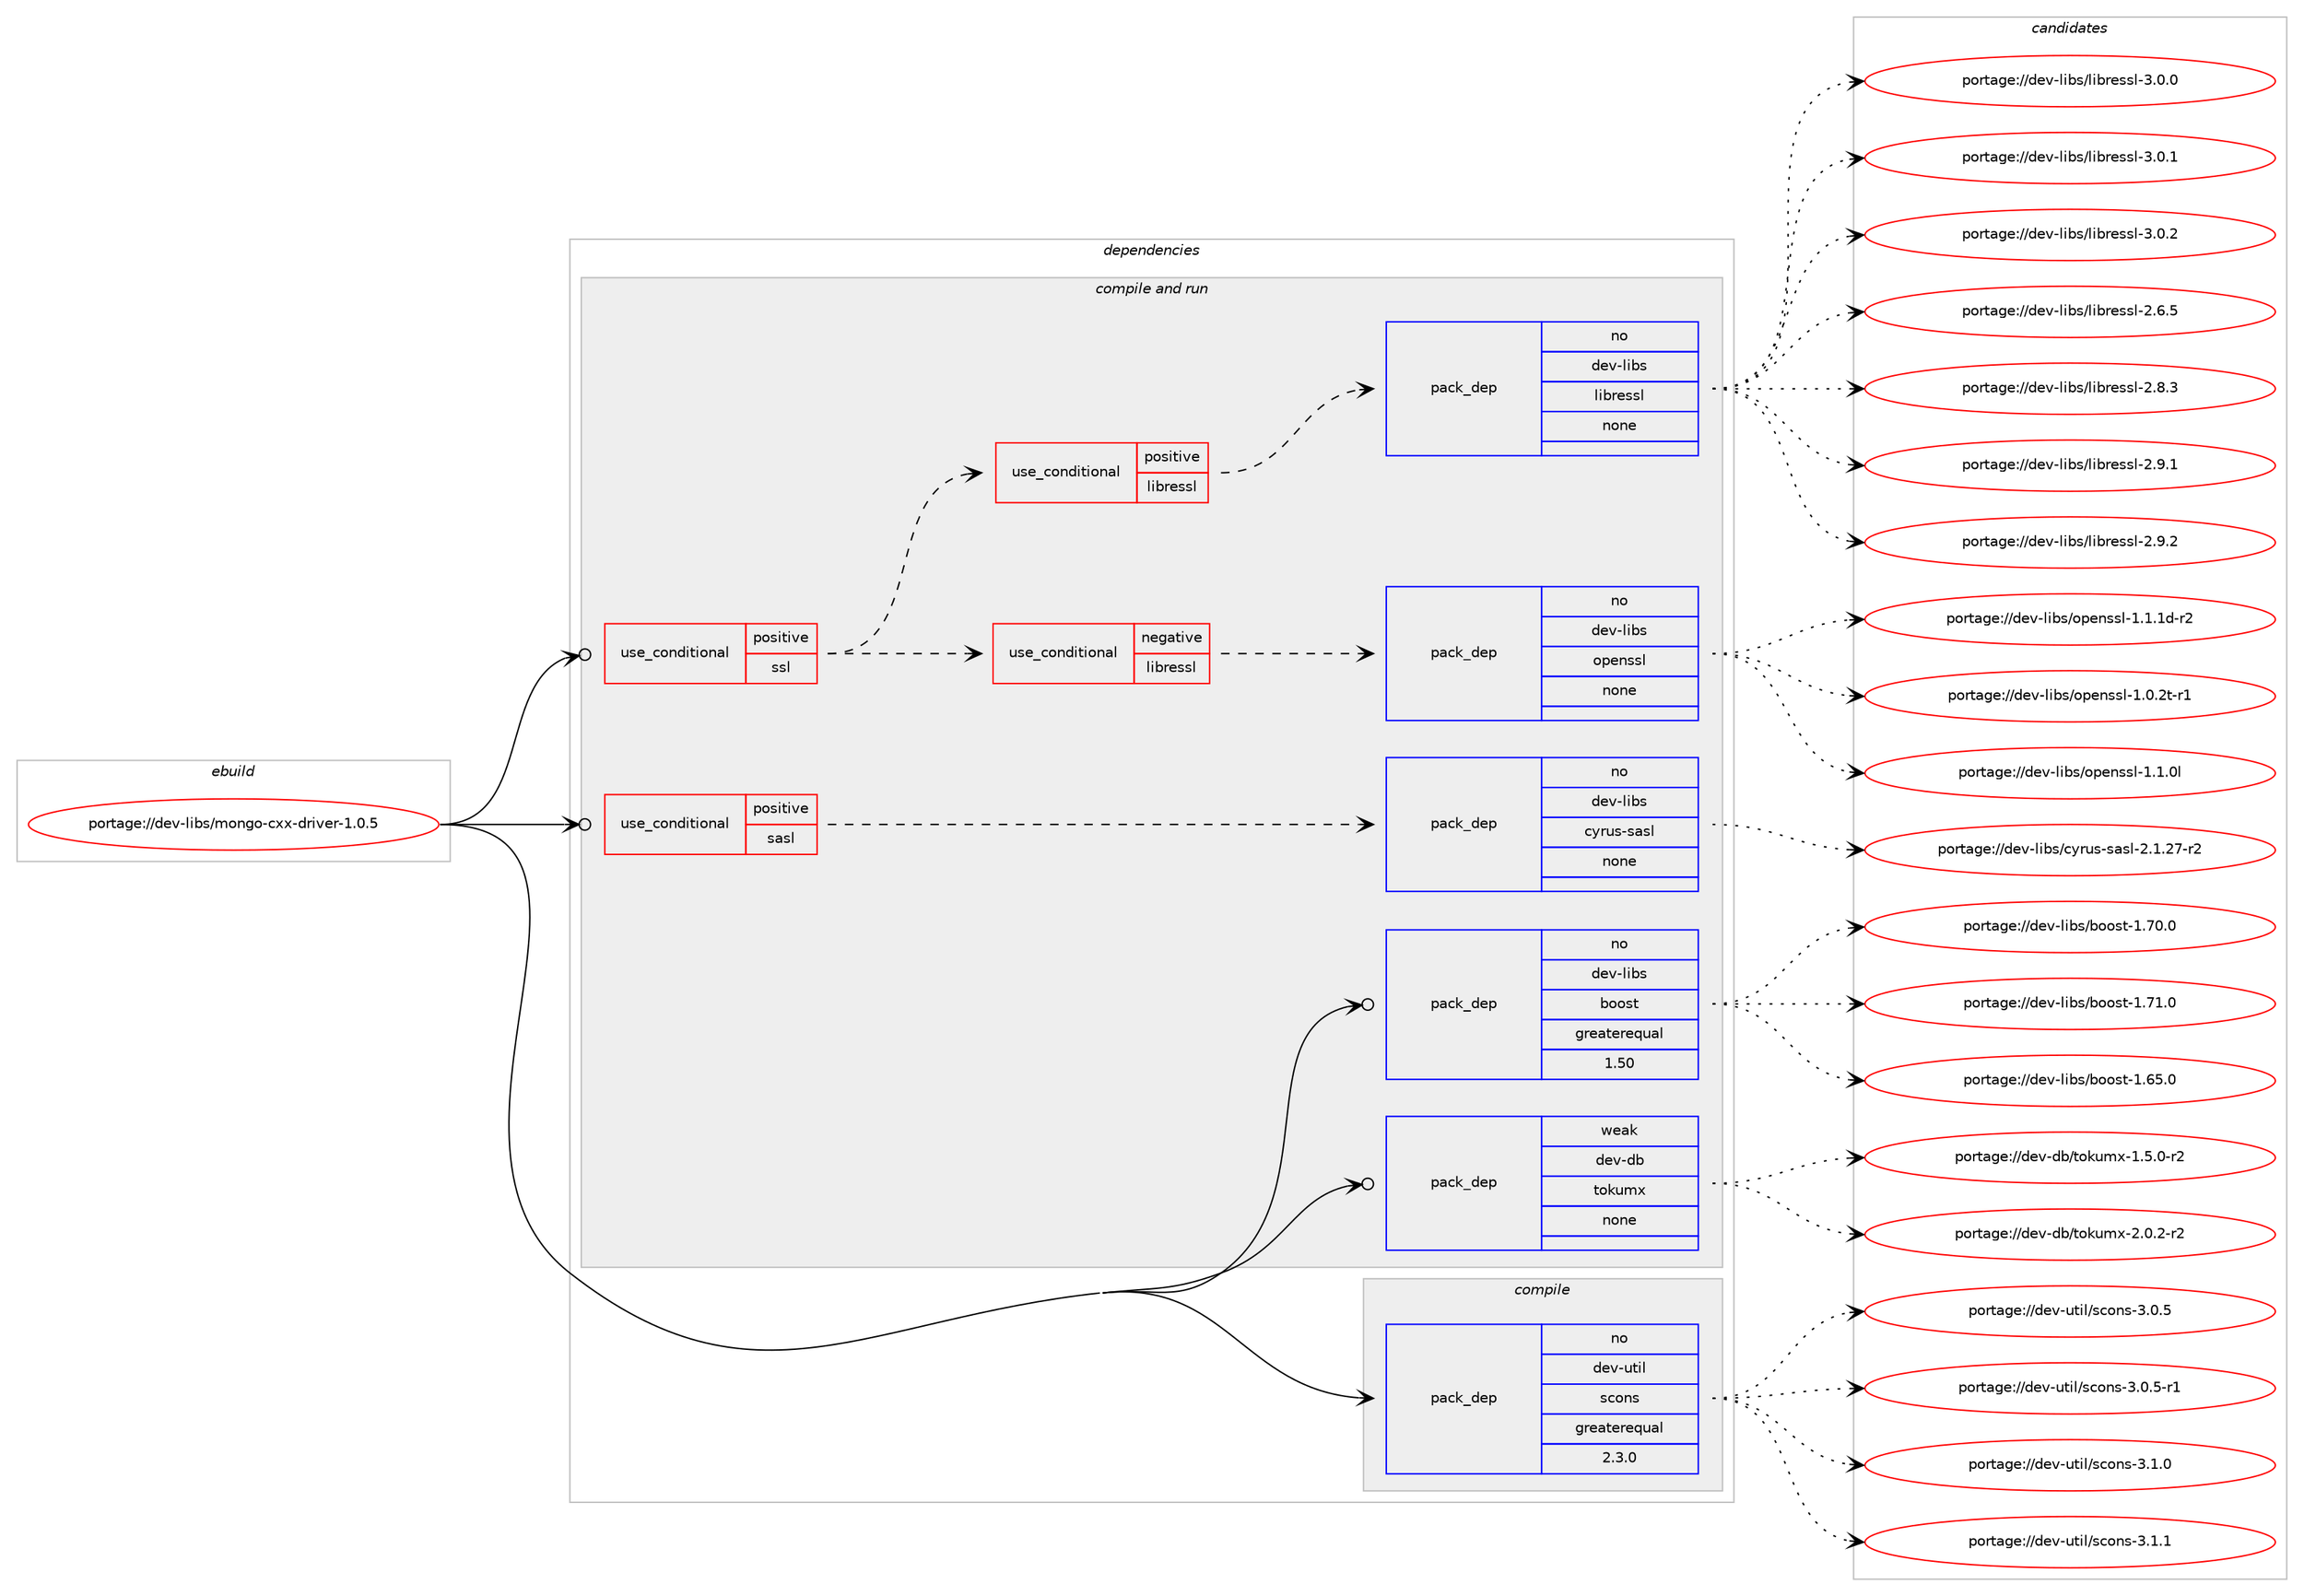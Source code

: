 digraph prolog {

# *************
# Graph options
# *************

newrank=true;
concentrate=true;
compound=true;
graph [rankdir=LR,fontname=Helvetica,fontsize=10,ranksep=1.5];#, ranksep=2.5, nodesep=0.2];
edge  [arrowhead=vee];
node  [fontname=Helvetica,fontsize=10];

# **********
# The ebuild
# **********

subgraph cluster_leftcol {
color=gray;
rank=same;
label=<<i>ebuild</i>>;
id [label="portage://dev-libs/mongo-cxx-driver-1.0.5", color=red, width=4, href="../dev-libs/mongo-cxx-driver-1.0.5.svg"];
}

# ****************
# The dependencies
# ****************

subgraph cluster_midcol {
color=gray;
label=<<i>dependencies</i>>;
subgraph cluster_compile {
fillcolor="#eeeeee";
style=filled;
label=<<i>compile</i>>;
subgraph pack78350 {
dependency103069 [label=<<TABLE BORDER="0" CELLBORDER="1" CELLSPACING="0" CELLPADDING="4" WIDTH="220"><TR><TD ROWSPAN="6" CELLPADDING="30">pack_dep</TD></TR><TR><TD WIDTH="110">no</TD></TR><TR><TD>dev-util</TD></TR><TR><TD>scons</TD></TR><TR><TD>greaterequal</TD></TR><TR><TD>2.3.0</TD></TR></TABLE>>, shape=none, color=blue];
}
id:e -> dependency103069:w [weight=20,style="solid",arrowhead="vee"];
}
subgraph cluster_compileandrun {
fillcolor="#eeeeee";
style=filled;
label=<<i>compile and run</i>>;
subgraph cond21626 {
dependency103070 [label=<<TABLE BORDER="0" CELLBORDER="1" CELLSPACING="0" CELLPADDING="4"><TR><TD ROWSPAN="3" CELLPADDING="10">use_conditional</TD></TR><TR><TD>positive</TD></TR><TR><TD>sasl</TD></TR></TABLE>>, shape=none, color=red];
subgraph pack78351 {
dependency103071 [label=<<TABLE BORDER="0" CELLBORDER="1" CELLSPACING="0" CELLPADDING="4" WIDTH="220"><TR><TD ROWSPAN="6" CELLPADDING="30">pack_dep</TD></TR><TR><TD WIDTH="110">no</TD></TR><TR><TD>dev-libs</TD></TR><TR><TD>cyrus-sasl</TD></TR><TR><TD>none</TD></TR><TR><TD></TD></TR></TABLE>>, shape=none, color=blue];
}
dependency103070:e -> dependency103071:w [weight=20,style="dashed",arrowhead="vee"];
}
id:e -> dependency103070:w [weight=20,style="solid",arrowhead="odotvee"];
subgraph cond21627 {
dependency103072 [label=<<TABLE BORDER="0" CELLBORDER="1" CELLSPACING="0" CELLPADDING="4"><TR><TD ROWSPAN="3" CELLPADDING="10">use_conditional</TD></TR><TR><TD>positive</TD></TR><TR><TD>ssl</TD></TR></TABLE>>, shape=none, color=red];
subgraph cond21628 {
dependency103073 [label=<<TABLE BORDER="0" CELLBORDER="1" CELLSPACING="0" CELLPADDING="4"><TR><TD ROWSPAN="3" CELLPADDING="10">use_conditional</TD></TR><TR><TD>negative</TD></TR><TR><TD>libressl</TD></TR></TABLE>>, shape=none, color=red];
subgraph pack78352 {
dependency103074 [label=<<TABLE BORDER="0" CELLBORDER="1" CELLSPACING="0" CELLPADDING="4" WIDTH="220"><TR><TD ROWSPAN="6" CELLPADDING="30">pack_dep</TD></TR><TR><TD WIDTH="110">no</TD></TR><TR><TD>dev-libs</TD></TR><TR><TD>openssl</TD></TR><TR><TD>none</TD></TR><TR><TD></TD></TR></TABLE>>, shape=none, color=blue];
}
dependency103073:e -> dependency103074:w [weight=20,style="dashed",arrowhead="vee"];
}
dependency103072:e -> dependency103073:w [weight=20,style="dashed",arrowhead="vee"];
subgraph cond21629 {
dependency103075 [label=<<TABLE BORDER="0" CELLBORDER="1" CELLSPACING="0" CELLPADDING="4"><TR><TD ROWSPAN="3" CELLPADDING="10">use_conditional</TD></TR><TR><TD>positive</TD></TR><TR><TD>libressl</TD></TR></TABLE>>, shape=none, color=red];
subgraph pack78353 {
dependency103076 [label=<<TABLE BORDER="0" CELLBORDER="1" CELLSPACING="0" CELLPADDING="4" WIDTH="220"><TR><TD ROWSPAN="6" CELLPADDING="30">pack_dep</TD></TR><TR><TD WIDTH="110">no</TD></TR><TR><TD>dev-libs</TD></TR><TR><TD>libressl</TD></TR><TR><TD>none</TD></TR><TR><TD></TD></TR></TABLE>>, shape=none, color=blue];
}
dependency103075:e -> dependency103076:w [weight=20,style="dashed",arrowhead="vee"];
}
dependency103072:e -> dependency103075:w [weight=20,style="dashed",arrowhead="vee"];
}
id:e -> dependency103072:w [weight=20,style="solid",arrowhead="odotvee"];
subgraph pack78354 {
dependency103077 [label=<<TABLE BORDER="0" CELLBORDER="1" CELLSPACING="0" CELLPADDING="4" WIDTH="220"><TR><TD ROWSPAN="6" CELLPADDING="30">pack_dep</TD></TR><TR><TD WIDTH="110">no</TD></TR><TR><TD>dev-libs</TD></TR><TR><TD>boost</TD></TR><TR><TD>greaterequal</TD></TR><TR><TD>1.50</TD></TR></TABLE>>, shape=none, color=blue];
}
id:e -> dependency103077:w [weight=20,style="solid",arrowhead="odotvee"];
subgraph pack78355 {
dependency103078 [label=<<TABLE BORDER="0" CELLBORDER="1" CELLSPACING="0" CELLPADDING="4" WIDTH="220"><TR><TD ROWSPAN="6" CELLPADDING="30">pack_dep</TD></TR><TR><TD WIDTH="110">weak</TD></TR><TR><TD>dev-db</TD></TR><TR><TD>tokumx</TD></TR><TR><TD>none</TD></TR><TR><TD></TD></TR></TABLE>>, shape=none, color=blue];
}
id:e -> dependency103078:w [weight=20,style="solid",arrowhead="odotvee"];
}
subgraph cluster_run {
fillcolor="#eeeeee";
style=filled;
label=<<i>run</i>>;
}
}

# **************
# The candidates
# **************

subgraph cluster_choices {
rank=same;
color=gray;
label=<<i>candidates</i>>;

subgraph choice78350 {
color=black;
nodesep=1;
choiceportage100101118451171161051084711599111110115455146484653 [label="portage://dev-util/scons-3.0.5", color=red, width=4,href="../dev-util/scons-3.0.5.svg"];
choiceportage1001011184511711610510847115991111101154551464846534511449 [label="portage://dev-util/scons-3.0.5-r1", color=red, width=4,href="../dev-util/scons-3.0.5-r1.svg"];
choiceportage100101118451171161051084711599111110115455146494648 [label="portage://dev-util/scons-3.1.0", color=red, width=4,href="../dev-util/scons-3.1.0.svg"];
choiceportage100101118451171161051084711599111110115455146494649 [label="portage://dev-util/scons-3.1.1", color=red, width=4,href="../dev-util/scons-3.1.1.svg"];
dependency103069:e -> choiceportage100101118451171161051084711599111110115455146484653:w [style=dotted,weight="100"];
dependency103069:e -> choiceportage1001011184511711610510847115991111101154551464846534511449:w [style=dotted,weight="100"];
dependency103069:e -> choiceportage100101118451171161051084711599111110115455146494648:w [style=dotted,weight="100"];
dependency103069:e -> choiceportage100101118451171161051084711599111110115455146494649:w [style=dotted,weight="100"];
}
subgraph choice78351 {
color=black;
nodesep=1;
choiceportage100101118451081059811547991211141171154511597115108455046494650554511450 [label="portage://dev-libs/cyrus-sasl-2.1.27-r2", color=red, width=4,href="../dev-libs/cyrus-sasl-2.1.27-r2.svg"];
dependency103071:e -> choiceportage100101118451081059811547991211141171154511597115108455046494650554511450:w [style=dotted,weight="100"];
}
subgraph choice78352 {
color=black;
nodesep=1;
choiceportage1001011184510810598115471111121011101151151084549464846501164511449 [label="portage://dev-libs/openssl-1.0.2t-r1", color=red, width=4,href="../dev-libs/openssl-1.0.2t-r1.svg"];
choiceportage100101118451081059811547111112101110115115108454946494648108 [label="portage://dev-libs/openssl-1.1.0l", color=red, width=4,href="../dev-libs/openssl-1.1.0l.svg"];
choiceportage1001011184510810598115471111121011101151151084549464946491004511450 [label="portage://dev-libs/openssl-1.1.1d-r2", color=red, width=4,href="../dev-libs/openssl-1.1.1d-r2.svg"];
dependency103074:e -> choiceportage1001011184510810598115471111121011101151151084549464846501164511449:w [style=dotted,weight="100"];
dependency103074:e -> choiceportage100101118451081059811547111112101110115115108454946494648108:w [style=dotted,weight="100"];
dependency103074:e -> choiceportage1001011184510810598115471111121011101151151084549464946491004511450:w [style=dotted,weight="100"];
}
subgraph choice78353 {
color=black;
nodesep=1;
choiceportage10010111845108105981154710810598114101115115108455046544653 [label="portage://dev-libs/libressl-2.6.5", color=red, width=4,href="../dev-libs/libressl-2.6.5.svg"];
choiceportage10010111845108105981154710810598114101115115108455046564651 [label="portage://dev-libs/libressl-2.8.3", color=red, width=4,href="../dev-libs/libressl-2.8.3.svg"];
choiceportage10010111845108105981154710810598114101115115108455046574649 [label="portage://dev-libs/libressl-2.9.1", color=red, width=4,href="../dev-libs/libressl-2.9.1.svg"];
choiceportage10010111845108105981154710810598114101115115108455046574650 [label="portage://dev-libs/libressl-2.9.2", color=red, width=4,href="../dev-libs/libressl-2.9.2.svg"];
choiceportage10010111845108105981154710810598114101115115108455146484648 [label="portage://dev-libs/libressl-3.0.0", color=red, width=4,href="../dev-libs/libressl-3.0.0.svg"];
choiceportage10010111845108105981154710810598114101115115108455146484649 [label="portage://dev-libs/libressl-3.0.1", color=red, width=4,href="../dev-libs/libressl-3.0.1.svg"];
choiceportage10010111845108105981154710810598114101115115108455146484650 [label="portage://dev-libs/libressl-3.0.2", color=red, width=4,href="../dev-libs/libressl-3.0.2.svg"];
dependency103076:e -> choiceportage10010111845108105981154710810598114101115115108455046544653:w [style=dotted,weight="100"];
dependency103076:e -> choiceportage10010111845108105981154710810598114101115115108455046564651:w [style=dotted,weight="100"];
dependency103076:e -> choiceportage10010111845108105981154710810598114101115115108455046574649:w [style=dotted,weight="100"];
dependency103076:e -> choiceportage10010111845108105981154710810598114101115115108455046574650:w [style=dotted,weight="100"];
dependency103076:e -> choiceportage10010111845108105981154710810598114101115115108455146484648:w [style=dotted,weight="100"];
dependency103076:e -> choiceportage10010111845108105981154710810598114101115115108455146484649:w [style=dotted,weight="100"];
dependency103076:e -> choiceportage10010111845108105981154710810598114101115115108455146484650:w [style=dotted,weight="100"];
}
subgraph choice78354 {
color=black;
nodesep=1;
choiceportage1001011184510810598115479811111111511645494654534648 [label="portage://dev-libs/boost-1.65.0", color=red, width=4,href="../dev-libs/boost-1.65.0.svg"];
choiceportage1001011184510810598115479811111111511645494655484648 [label="portage://dev-libs/boost-1.70.0", color=red, width=4,href="../dev-libs/boost-1.70.0.svg"];
choiceportage1001011184510810598115479811111111511645494655494648 [label="portage://dev-libs/boost-1.71.0", color=red, width=4,href="../dev-libs/boost-1.71.0.svg"];
dependency103077:e -> choiceportage1001011184510810598115479811111111511645494654534648:w [style=dotted,weight="100"];
dependency103077:e -> choiceportage1001011184510810598115479811111111511645494655484648:w [style=dotted,weight="100"];
dependency103077:e -> choiceportage1001011184510810598115479811111111511645494655494648:w [style=dotted,weight="100"];
}
subgraph choice78355 {
color=black;
nodesep=1;
choiceportage1001011184510098471161111071171091204549465346484511450 [label="portage://dev-db/tokumx-1.5.0-r2", color=red, width=4,href="../dev-db/tokumx-1.5.0-r2.svg"];
choiceportage1001011184510098471161111071171091204550464846504511450 [label="portage://dev-db/tokumx-2.0.2-r2", color=red, width=4,href="../dev-db/tokumx-2.0.2-r2.svg"];
dependency103078:e -> choiceportage1001011184510098471161111071171091204549465346484511450:w [style=dotted,weight="100"];
dependency103078:e -> choiceportage1001011184510098471161111071171091204550464846504511450:w [style=dotted,weight="100"];
}
}

}
